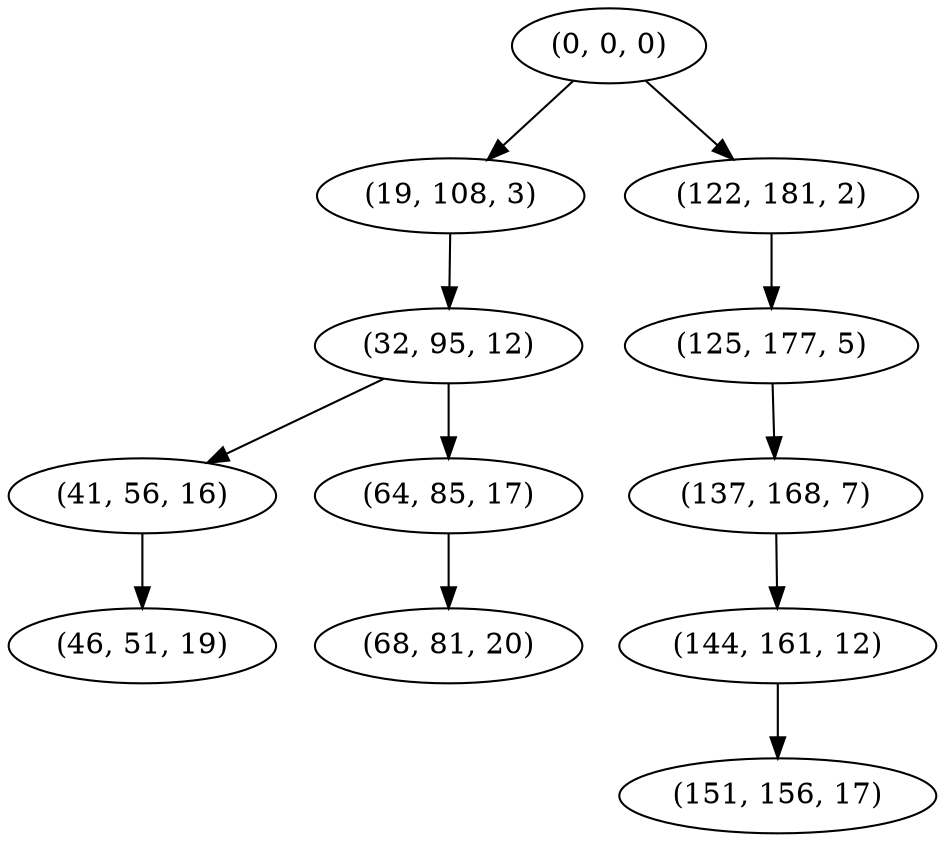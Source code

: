 digraph tree {
    "(0, 0, 0)";
    "(19, 108, 3)";
    "(32, 95, 12)";
    "(41, 56, 16)";
    "(46, 51, 19)";
    "(64, 85, 17)";
    "(68, 81, 20)";
    "(122, 181, 2)";
    "(125, 177, 5)";
    "(137, 168, 7)";
    "(144, 161, 12)";
    "(151, 156, 17)";
    "(0, 0, 0)" -> "(19, 108, 3)";
    "(0, 0, 0)" -> "(122, 181, 2)";
    "(19, 108, 3)" -> "(32, 95, 12)";
    "(32, 95, 12)" -> "(41, 56, 16)";
    "(32, 95, 12)" -> "(64, 85, 17)";
    "(41, 56, 16)" -> "(46, 51, 19)";
    "(64, 85, 17)" -> "(68, 81, 20)";
    "(122, 181, 2)" -> "(125, 177, 5)";
    "(125, 177, 5)" -> "(137, 168, 7)";
    "(137, 168, 7)" -> "(144, 161, 12)";
    "(144, 161, 12)" -> "(151, 156, 17)";
}
